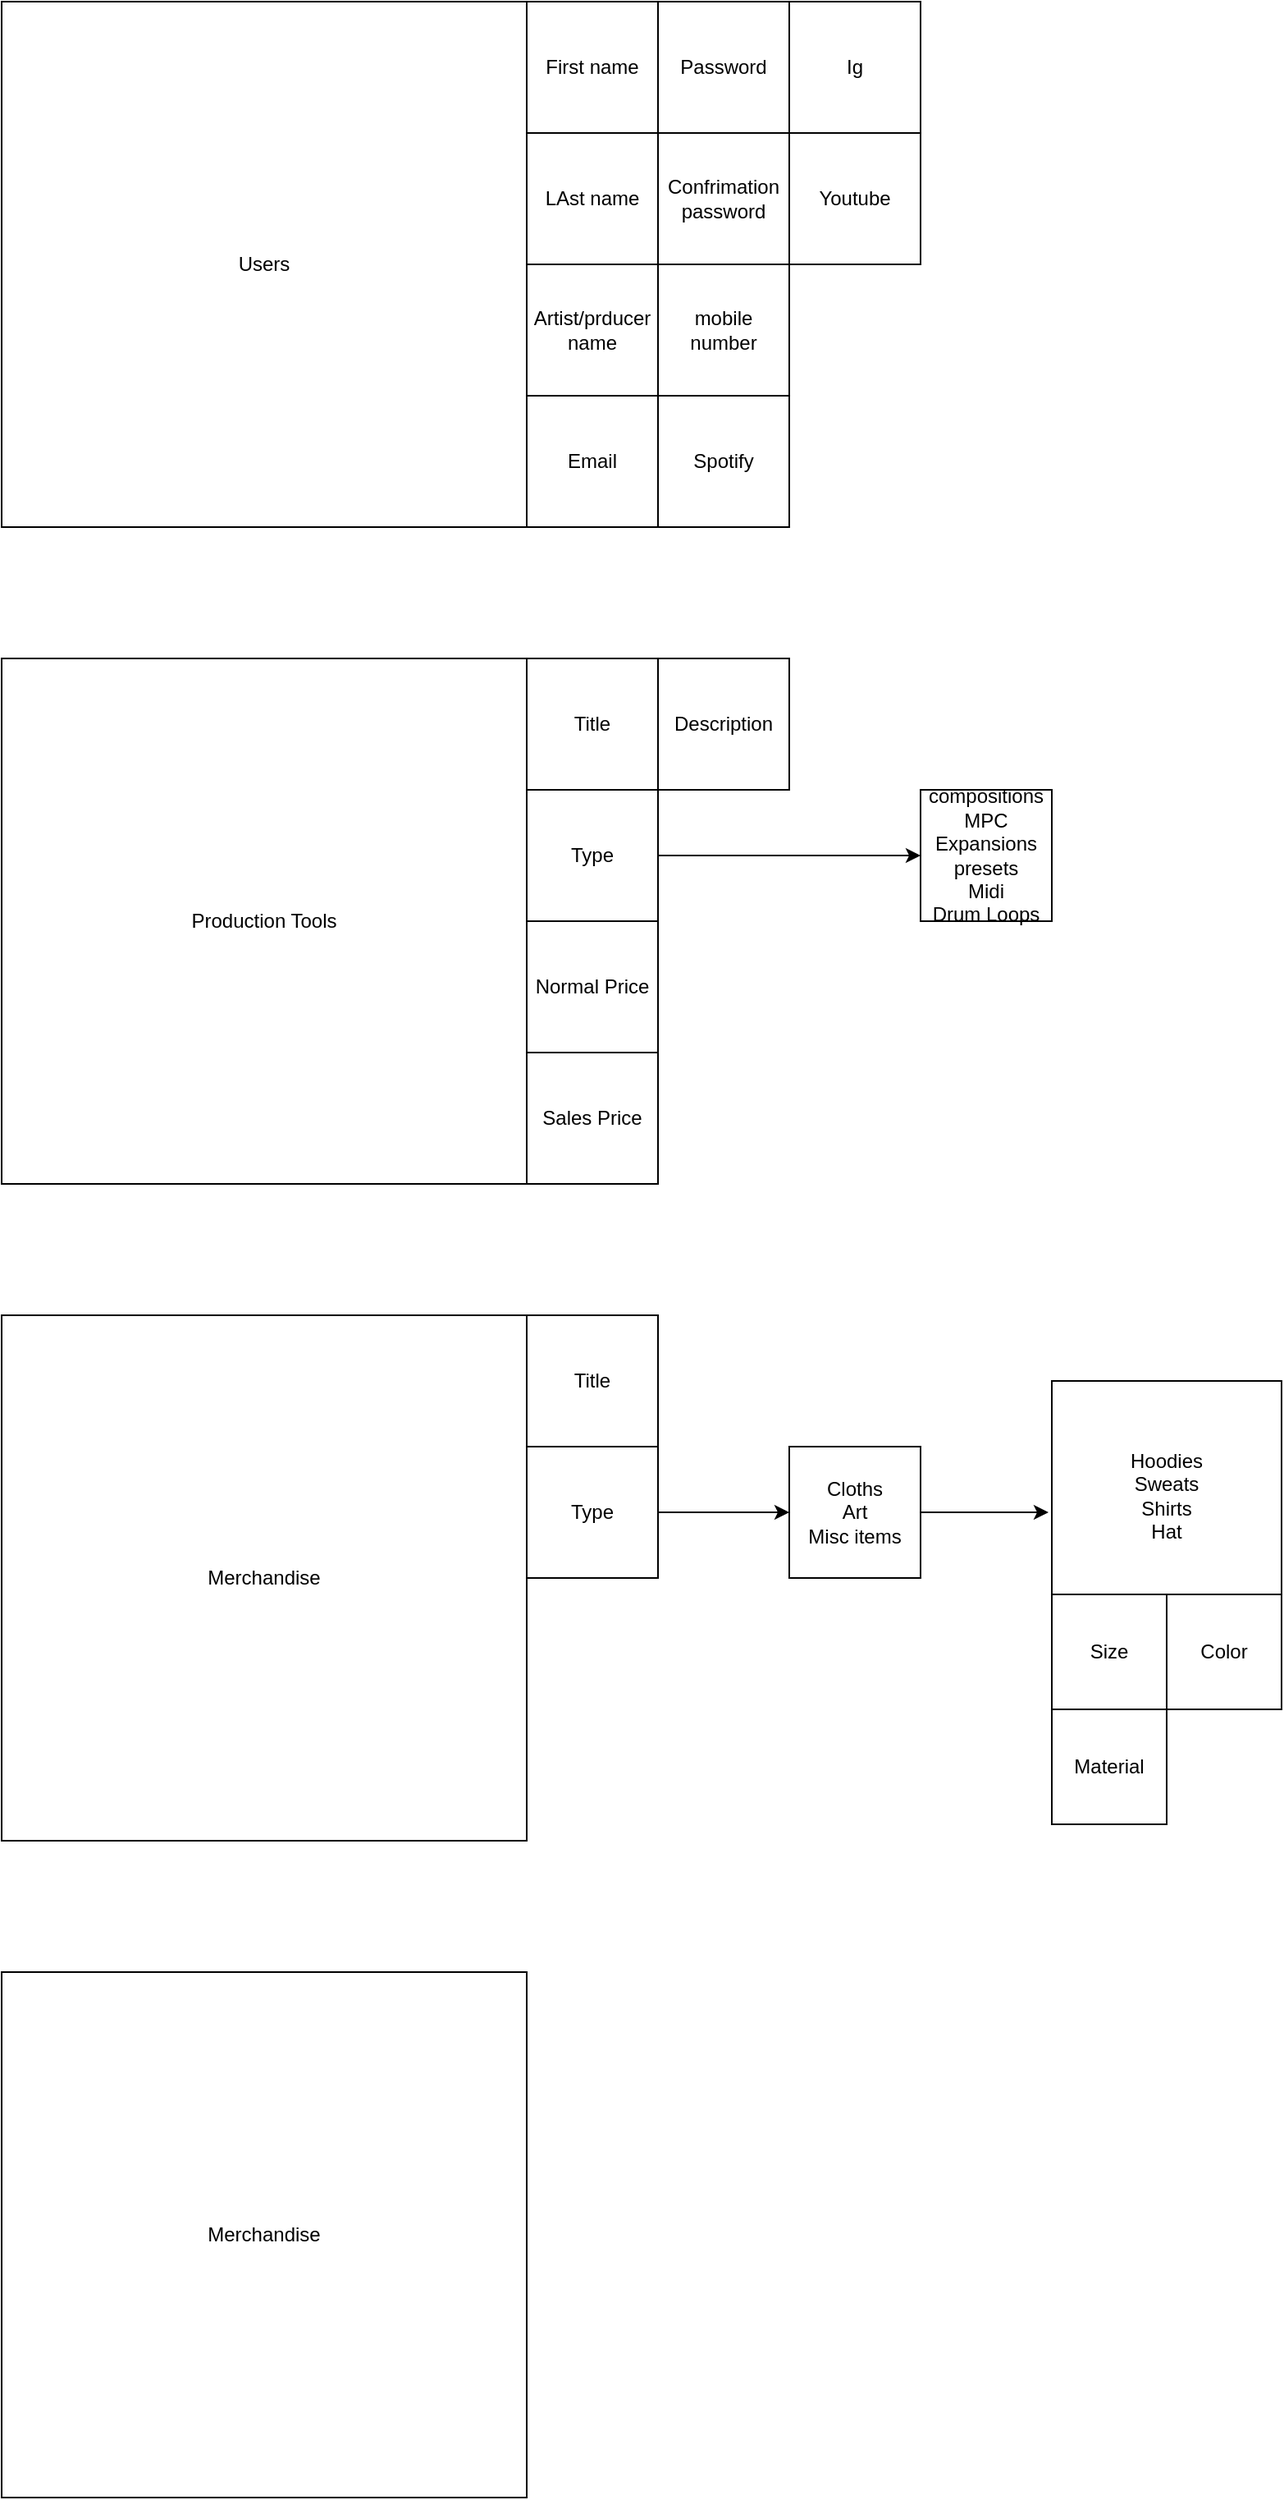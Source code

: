 <mxfile version="13.9.9" type="device"><diagram id="anVN4il5-53wlQ5JvsAJ" name="Page-1"><mxGraphModel dx="1086" dy="806" grid="1" gridSize="10" guides="1" tooltips="1" connect="1" arrows="1" fold="1" page="1" pageScale="1" pageWidth="850" pageHeight="1100" math="0" shadow="0"><root><mxCell id="0"/><mxCell id="1" parent="0"/><mxCell id="Tt_RIXoA20gdyIxWOD3m-1" value="Users" style="whiteSpace=wrap;html=1;aspect=fixed;" vertex="1" parent="1"><mxGeometry width="320" height="320" as="geometry"/></mxCell><mxCell id="Tt_RIXoA20gdyIxWOD3m-3" value="First name" style="whiteSpace=wrap;html=1;aspect=fixed;" vertex="1" parent="1"><mxGeometry x="320" width="80" height="80" as="geometry"/></mxCell><mxCell id="Tt_RIXoA20gdyIxWOD3m-4" value="LAst name" style="whiteSpace=wrap;html=1;aspect=fixed;" vertex="1" parent="1"><mxGeometry x="320" y="80" width="80" height="80" as="geometry"/></mxCell><mxCell id="Tt_RIXoA20gdyIxWOD3m-5" value="Artist/prducer name" style="whiteSpace=wrap;html=1;aspect=fixed;" vertex="1" parent="1"><mxGeometry x="320" y="160" width="80" height="80" as="geometry"/></mxCell><mxCell id="Tt_RIXoA20gdyIxWOD3m-6" value="Email" style="whiteSpace=wrap;html=1;aspect=fixed;" vertex="1" parent="1"><mxGeometry x="320" y="240" width="80" height="80" as="geometry"/></mxCell><mxCell id="Tt_RIXoA20gdyIxWOD3m-7" value="Password" style="whiteSpace=wrap;html=1;aspect=fixed;" vertex="1" parent="1"><mxGeometry x="400" width="80" height="80" as="geometry"/></mxCell><mxCell id="Tt_RIXoA20gdyIxWOD3m-8" value="Confrimation password&lt;span style=&quot;color: rgba(0 , 0 , 0 , 0) ; font-family: monospace ; font-size: 0px&quot;&gt;%3CmxGraphModel%3E%3Croot%3E%3CmxCell%20id%3D%220%22%2F%3E%3CmxCell%20id%3D%221%22%20parent%3D%220%22%2F%3E%3CmxCell%20id%3D%222%22%20value%3D%22Password%22%20style%3D%22whiteSpace%3Dwrap%3Bhtml%3D1%3Baspect%3Dfixed%3B%22%20vertex%3D%221%22%20parent%3D%221%22%3E%3CmxGeometry%20y%3D%22470%22%20width%3D%2280%22%20height%3D%2280%22%20as%3D%22geometry%22%2F%3E%3C%2FmxCell%3E%3C%2Froot%3E%3C%2FmxGraphModel%3E&lt;/span&gt;" style="whiteSpace=wrap;html=1;aspect=fixed;" vertex="1" parent="1"><mxGeometry x="400" y="80" width="80" height="80" as="geometry"/></mxCell><mxCell id="Tt_RIXoA20gdyIxWOD3m-9" value="mobile number" style="whiteSpace=wrap;html=1;aspect=fixed;" vertex="1" parent="1"><mxGeometry x="400" y="160" width="80" height="80" as="geometry"/></mxCell><mxCell id="Tt_RIXoA20gdyIxWOD3m-10" value="Spotify" style="whiteSpace=wrap;html=1;aspect=fixed;" vertex="1" parent="1"><mxGeometry x="400" y="240" width="80" height="80" as="geometry"/></mxCell><mxCell id="Tt_RIXoA20gdyIxWOD3m-11" value="Ig" style="whiteSpace=wrap;html=1;aspect=fixed;" vertex="1" parent="1"><mxGeometry x="480" width="80" height="80" as="geometry"/></mxCell><mxCell id="Tt_RIXoA20gdyIxWOD3m-12" value="Youtube" style="whiteSpace=wrap;html=1;aspect=fixed;" vertex="1" parent="1"><mxGeometry x="480" y="80" width="80" height="80" as="geometry"/></mxCell><mxCell id="Tt_RIXoA20gdyIxWOD3m-14" value="Production Tools" style="whiteSpace=wrap;html=1;aspect=fixed;" vertex="1" parent="1"><mxGeometry y="400" width="320" height="320" as="geometry"/></mxCell><mxCell id="Tt_RIXoA20gdyIxWOD3m-15" value="Title" style="whiteSpace=wrap;html=1;aspect=fixed;" vertex="1" parent="1"><mxGeometry x="320" y="400" width="80" height="80" as="geometry"/></mxCell><mxCell id="Tt_RIXoA20gdyIxWOD3m-16" value="Type" style="whiteSpace=wrap;html=1;aspect=fixed;" vertex="1" parent="1"><mxGeometry x="320" y="480" width="80" height="80" as="geometry"/></mxCell><mxCell id="Tt_RIXoA20gdyIxWOD3m-17" value="compositions&lt;br&gt;MPC Expansions&lt;br&gt;presets&lt;br&gt;Midi&lt;br&gt;Drum Loops" style="whiteSpace=wrap;html=1;aspect=fixed;" vertex="1" parent="1"><mxGeometry x="560" y="480" width="80" height="80" as="geometry"/></mxCell><mxCell id="Tt_RIXoA20gdyIxWOD3m-18" value="" style="endArrow=classic;html=1;exitX=1;exitY=0.5;exitDx=0;exitDy=0;entryX=0;entryY=0.5;entryDx=0;entryDy=0;" edge="1" parent="1" source="Tt_RIXoA20gdyIxWOD3m-16" target="Tt_RIXoA20gdyIxWOD3m-17"><mxGeometry width="50" height="50" relative="1" as="geometry"><mxPoint x="400" y="380" as="sourcePoint"/><mxPoint x="450" y="330" as="targetPoint"/></mxGeometry></mxCell><mxCell id="Tt_RIXoA20gdyIxWOD3m-19" value="Normal Price" style="whiteSpace=wrap;html=1;aspect=fixed;" vertex="1" parent="1"><mxGeometry x="320" y="560" width="80" height="80" as="geometry"/></mxCell><mxCell id="Tt_RIXoA20gdyIxWOD3m-20" value="Sales Price" style="whiteSpace=wrap;html=1;aspect=fixed;" vertex="1" parent="1"><mxGeometry x="320" y="640" width="80" height="80" as="geometry"/></mxCell><mxCell id="Tt_RIXoA20gdyIxWOD3m-21" value="Description" style="whiteSpace=wrap;html=1;aspect=fixed;" vertex="1" parent="1"><mxGeometry x="400" y="400" width="80" height="80" as="geometry"/></mxCell><mxCell id="Tt_RIXoA20gdyIxWOD3m-22" value="Merchandise" style="whiteSpace=wrap;html=1;aspect=fixed;" vertex="1" parent="1"><mxGeometry y="800" width="320" height="320" as="geometry"/></mxCell><mxCell id="Tt_RIXoA20gdyIxWOD3m-23" value="Title" style="whiteSpace=wrap;html=1;aspect=fixed;" vertex="1" parent="1"><mxGeometry x="320" y="800" width="80" height="80" as="geometry"/></mxCell><mxCell id="Tt_RIXoA20gdyIxWOD3m-24" value="Type" style="whiteSpace=wrap;html=1;aspect=fixed;" vertex="1" parent="1"><mxGeometry x="320" y="880" width="80" height="80" as="geometry"/></mxCell><mxCell id="Tt_RIXoA20gdyIxWOD3m-25" value="Cloths&lt;br&gt;Art&lt;br&gt;Misc items" style="whiteSpace=wrap;html=1;aspect=fixed;" vertex="1" parent="1"><mxGeometry x="480" y="880" width="80" height="80" as="geometry"/></mxCell><mxCell id="Tt_RIXoA20gdyIxWOD3m-29" value="Hoodies&lt;br&gt;Sweats&lt;br&gt;Shirts&lt;br&gt;Hat&lt;br&gt;" style="whiteSpace=wrap;html=1;aspect=fixed;" vertex="1" parent="1"><mxGeometry x="640" y="840" width="140" height="140" as="geometry"/></mxCell><mxCell id="Tt_RIXoA20gdyIxWOD3m-30" value="" style="endArrow=classic;html=1;exitX=1;exitY=0.5;exitDx=0;exitDy=0;" edge="1" parent="1" source="Tt_RIXoA20gdyIxWOD3m-25"><mxGeometry width="50" height="50" relative="1" as="geometry"><mxPoint x="400" y="760" as="sourcePoint"/><mxPoint x="638" y="920" as="targetPoint"/></mxGeometry></mxCell><mxCell id="Tt_RIXoA20gdyIxWOD3m-31" value="Size" style="whiteSpace=wrap;html=1;aspect=fixed;" vertex="1" parent="1"><mxGeometry x="640" y="970" width="70" height="70" as="geometry"/></mxCell><mxCell id="Tt_RIXoA20gdyIxWOD3m-32" value="Color" style="whiteSpace=wrap;html=1;aspect=fixed;" vertex="1" parent="1"><mxGeometry x="710" y="970" width="70" height="70" as="geometry"/></mxCell><mxCell id="Tt_RIXoA20gdyIxWOD3m-33" value="Material" style="whiteSpace=wrap;html=1;aspect=fixed;" vertex="1" parent="1"><mxGeometry x="640" y="1040" width="70" height="70" as="geometry"/></mxCell><mxCell id="Tt_RIXoA20gdyIxWOD3m-34" value="" style="endArrow=classic;html=1;exitX=1;exitY=0.5;exitDx=0;exitDy=0;entryX=0;entryY=0.5;entryDx=0;entryDy=0;" edge="1" parent="1" source="Tt_RIXoA20gdyIxWOD3m-24" target="Tt_RIXoA20gdyIxWOD3m-25"><mxGeometry width="50" height="50" relative="1" as="geometry"><mxPoint x="400" y="760" as="sourcePoint"/><mxPoint x="450" y="710" as="targetPoint"/></mxGeometry></mxCell><mxCell id="Tt_RIXoA20gdyIxWOD3m-35" value="Merchandise" style="whiteSpace=wrap;html=1;aspect=fixed;" vertex="1" parent="1"><mxGeometry y="1200" width="320" height="320" as="geometry"/></mxCell></root></mxGraphModel></diagram></mxfile>